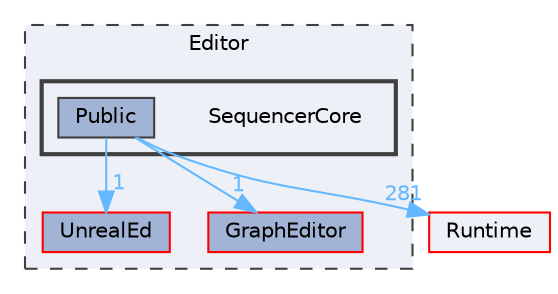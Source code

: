 digraph "SequencerCore"
{
 // INTERACTIVE_SVG=YES
 // LATEX_PDF_SIZE
  bgcolor="transparent";
  edge [fontname=Helvetica,fontsize=10,labelfontname=Helvetica,labelfontsize=10];
  node [fontname=Helvetica,fontsize=10,shape=box,height=0.2,width=0.4];
  compound=true
  subgraph clusterdir_b26507eead720464ba2ac6bbc6dcec5f {
    graph [ bgcolor="#edf0f7", pencolor="grey25", label="Editor", fontname=Helvetica,fontsize=10 style="filled,dashed", URL="dir_b26507eead720464ba2ac6bbc6dcec5f.html",tooltip=""]
  dir_d6dfe71a46de762e5d5df277eaa495c7 [label="UnrealEd", fillcolor="#a2b4d6", color="red", style="filled", URL="dir_d6dfe71a46de762e5d5df277eaa495c7.html",tooltip=""];
  dir_ff23abaac86ae0f5bb44f55bc2325045 [label="GraphEditor", fillcolor="#a2b4d6", color="red", style="filled", URL="dir_ff23abaac86ae0f5bb44f55bc2325045.html",tooltip=""];
  subgraph clusterdir_686cc12b416cf73f5edcbcb3f53c90c9 {
    graph [ bgcolor="#edf0f7", pencolor="grey25", label="", fontname=Helvetica,fontsize=10 style="filled,bold", URL="dir_686cc12b416cf73f5edcbcb3f53c90c9.html",tooltip=""]
    dir_686cc12b416cf73f5edcbcb3f53c90c9 [shape=plaintext, label="SequencerCore"];
  dir_0566f15f4101a64daca6a74be484bba3 [label="Public", fillcolor="#a2b4d6", color="grey25", style="filled", URL="dir_0566f15f4101a64daca6a74be484bba3.html",tooltip=""];
  }
  }
  dir_7536b172fbd480bfd146a1b1acd6856b [label="Runtime", fillcolor="#edf0f7", color="red", style="filled", URL="dir_7536b172fbd480bfd146a1b1acd6856b.html",tooltip=""];
  dir_0566f15f4101a64daca6a74be484bba3->dir_7536b172fbd480bfd146a1b1acd6856b [headlabel="281", labeldistance=1.5 headhref="dir_000928_000984.html" href="dir_000928_000984.html" color="steelblue1" fontcolor="steelblue1"];
  dir_0566f15f4101a64daca6a74be484bba3->dir_d6dfe71a46de762e5d5df277eaa495c7 [headlabel="1", labeldistance=1.5 headhref="dir_000928_001226.html" href="dir_000928_001226.html" color="steelblue1" fontcolor="steelblue1"];
  dir_0566f15f4101a64daca6a74be484bba3->dir_ff23abaac86ae0f5bb44f55bc2325045 [headlabel="1", labeldistance=1.5 headhref="dir_000928_000455.html" href="dir_000928_000455.html" color="steelblue1" fontcolor="steelblue1"];
}
